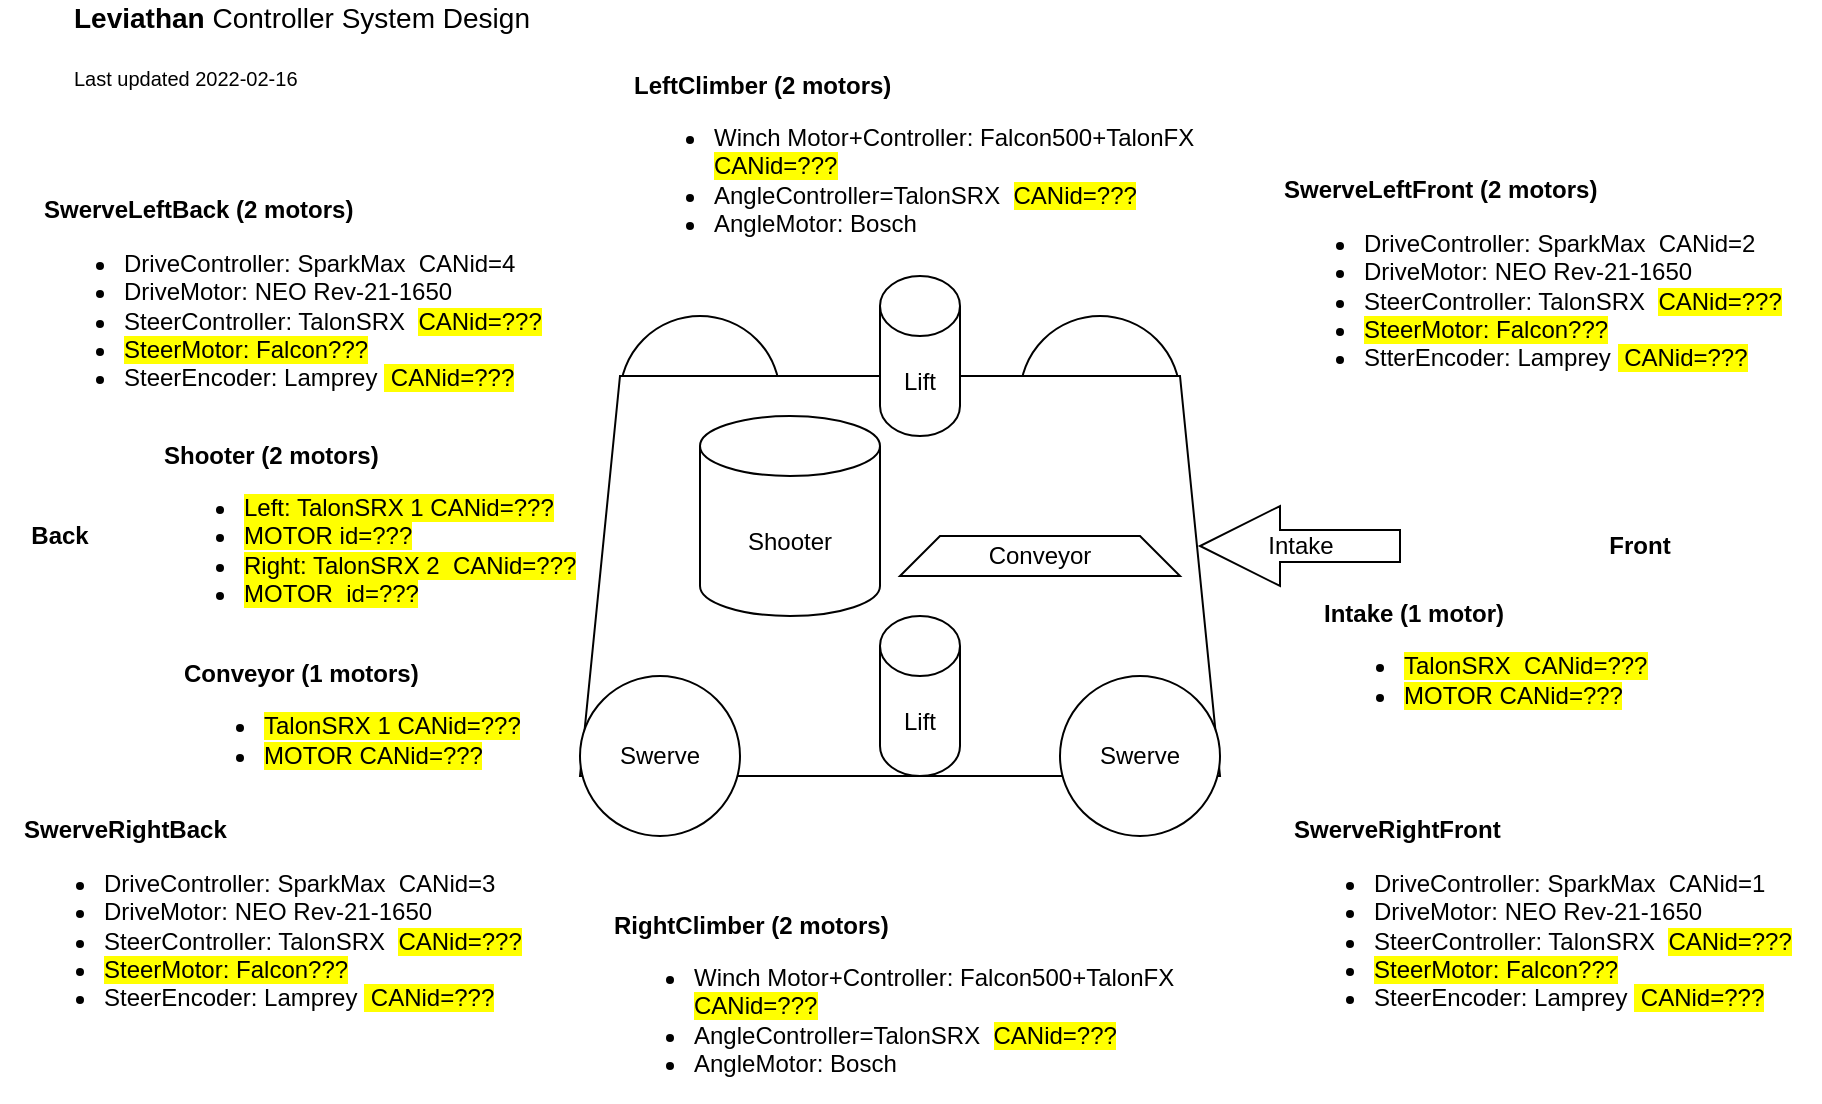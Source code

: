 <mxfile version="16.5.1" type="device"><diagram id="aq-imfE5DwpCmfUWSRYW" name="Page-1"><mxGraphModel dx="917" dy="558" grid="1" gridSize="10" guides="1" tooltips="1" connect="1" arrows="1" fold="1" page="1" pageScale="1" pageWidth="850" pageHeight="1100" math="0" shadow="0"><root><mxCell id="0"/><mxCell id="1" parent="0"/><mxCell id="OiVuoZo3RGiIisSlQevk-17" value="" style="ellipse;whiteSpace=wrap;html=1;" parent="1" vertex="1"><mxGeometry x="520" y="170" width="80" height="80" as="geometry"/></mxCell><mxCell id="OiVuoZo3RGiIisSlQevk-3" value="" style="ellipse;whiteSpace=wrap;html=1;" parent="1" vertex="1"><mxGeometry x="320" y="170" width="80" height="80" as="geometry"/></mxCell><mxCell id="OiVuoZo3RGiIisSlQevk-1" value="" style="shape=trapezoid;perimeter=trapezoidPerimeter;whiteSpace=wrap;html=1;fixedSize=1;" parent="1" vertex="1"><mxGeometry x="300" y="200" width="320" height="200" as="geometry"/></mxCell><mxCell id="OiVuoZo3RGiIisSlQevk-6" value="&lt;b&gt;LeftClimber (2 motors)&lt;/b&gt;&lt;br&gt;&lt;ul&gt;&lt;li&gt;Winch Motor+Controller: Falcon500+TalonFX&amp;nbsp; &lt;span style=&quot;background-color: rgb(255 , 255 , 0)&quot;&gt;CANid=???&lt;/span&gt;&lt;br&gt;&lt;/li&gt;&lt;li&gt;AngleController=TalonSRX&amp;nbsp; &lt;span style=&quot;background-color: rgb(255 , 255 , 0)&quot;&gt;CANid=???&lt;/span&gt;&lt;/li&gt;&lt;li&gt;AngleMotor: Bosch&lt;/li&gt;&lt;/ul&gt;" style="text;html=1;strokeColor=none;fillColor=none;align=left;verticalAlign=middle;whiteSpace=wrap;rounded=0;" parent="1" vertex="1"><mxGeometry x="325" y="80" width="310" height="30" as="geometry"/></mxCell><mxCell id="OiVuoZo3RGiIisSlQevk-7" value="&lt;b&gt;SwerveRightBack&lt;/b&gt;&lt;br&gt;&lt;ul&gt;&lt;li&gt;DriveController: SparkMax&amp;nbsp; CANid=3&lt;/li&gt;&lt;li&gt;DriveMotor: NEO Rev-21-1650&lt;/li&gt;&lt;li&gt;SteerController: TalonSRX&amp;nbsp; &lt;span style=&quot;background-color: rgb(255 , 255 , 0)&quot;&gt;CANid=???&lt;/span&gt;&lt;/li&gt;&lt;li&gt;&lt;span style=&quot;background-color: rgb(255 , 255 , 0)&quot;&gt;SteerMotor: Falcon???&lt;/span&gt;&lt;/li&gt;&lt;li&gt;SteerEncoder: Lamprey&amp;nbsp;&lt;span style=&quot;background-color: rgb(255 , 255 , 0)&quot;&gt; CANid=???&lt;/span&gt;&lt;/li&gt;&lt;/ul&gt;" style="text;html=1;strokeColor=none;fillColor=none;align=left;verticalAlign=middle;whiteSpace=wrap;rounded=0;" parent="1" vertex="1"><mxGeometry x="20" y="460" width="270" height="30" as="geometry"/></mxCell><mxCell id="OiVuoZo3RGiIisSlQevk-9" value="&lt;b&gt;SwerveRightFront&lt;/b&gt;&lt;br&gt;&lt;ul&gt;&lt;li&gt;DriveController: SparkMax&amp;nbsp; CANid=1&lt;/li&gt;&lt;li&gt;DriveMotor: NEO Rev-21-1650&lt;/li&gt;&lt;li&gt;SteerController: TalonSRX&amp;nbsp; &lt;span style=&quot;background-color: rgb(255 , 255 , 0)&quot;&gt;CANid=???&lt;/span&gt;&lt;/li&gt;&lt;li&gt;&lt;span style=&quot;background-color: rgb(255 , 255 , 0)&quot;&gt;SteerMotor: Falcon???&lt;/span&gt;&lt;/li&gt;&lt;li&gt;SteerEncoder: Lamprey&amp;nbsp;&lt;span style=&quot;background-color: rgb(255 , 255 , 0)&quot;&gt; CANid=???&lt;/span&gt;&lt;/li&gt;&lt;/ul&gt;" style="text;html=1;strokeColor=none;fillColor=none;align=left;verticalAlign=middle;whiteSpace=wrap;rounded=0;" parent="1" vertex="1"><mxGeometry x="655" y="460" width="265" height="30" as="geometry"/></mxCell><mxCell id="OiVuoZo3RGiIisSlQevk-10" value="&lt;b&gt;SwerveLeftFront (2 motors)&lt;/b&gt;&lt;br&gt;&lt;ul&gt;&lt;li&gt;DriveController: SparkMax&amp;nbsp; CANid=2&lt;/li&gt;&lt;li&gt;DriveMotor: NEO Rev-21-1650&lt;/li&gt;&lt;li&gt;SteerController: TalonSRX&amp;nbsp; &lt;span style=&quot;background-color: rgb(255 , 255 , 0)&quot;&gt;CANid=???&lt;/span&gt;&lt;/li&gt;&lt;li&gt;&lt;span style=&quot;background-color: rgb(255 , 255 , 0)&quot;&gt;SteerMotor: Falcon???&lt;/span&gt;&lt;/li&gt;&lt;li&gt;StterEncoder: Lamprey&amp;nbsp;&lt;span style=&quot;background-color: rgb(255 , 255 , 0)&quot;&gt; CANid=???&lt;/span&gt;&lt;/li&gt;&lt;/ul&gt;" style="text;html=1;strokeColor=none;fillColor=none;align=left;verticalAlign=middle;whiteSpace=wrap;rounded=0;" parent="1" vertex="1"><mxGeometry x="650" y="140" width="270" height="30" as="geometry"/></mxCell><mxCell id="OiVuoZo3RGiIisSlQevk-11" value="Front" style="text;html=1;strokeColor=none;fillColor=none;align=center;verticalAlign=middle;whiteSpace=wrap;rounded=0;fontStyle=1" parent="1" vertex="1"><mxGeometry x="800" y="270" width="60" height="30" as="geometry"/></mxCell><mxCell id="OiVuoZo3RGiIisSlQevk-12" value="Back" style="text;html=1;strokeColor=none;fillColor=none;align=center;verticalAlign=middle;whiteSpace=wrap;rounded=0;fontStyle=1" parent="1" vertex="1"><mxGeometry x="10" y="265" width="60" height="30" as="geometry"/></mxCell><mxCell id="OiVuoZo3RGiIisSlQevk-13" value="Lift" style="shape=cylinder3;whiteSpace=wrap;html=1;boundedLbl=1;backgroundOutline=1;size=15;" parent="1" vertex="1"><mxGeometry x="450" y="150" width="40" height="80" as="geometry"/></mxCell><mxCell id="OiVuoZo3RGiIisSlQevk-14" value="Lift" style="shape=cylinder3;whiteSpace=wrap;html=1;boundedLbl=1;backgroundOutline=1;size=15;" parent="1" vertex="1"><mxGeometry x="450" y="320" width="40" height="80" as="geometry"/></mxCell><mxCell id="OiVuoZo3RGiIisSlQevk-15" value="&lt;b&gt;SwerveLeftBack (2 motors)&lt;/b&gt;&lt;br&gt;&lt;ul&gt;&lt;li&gt;DriveController: SparkMax&amp;nbsp; CANid=4&lt;/li&gt;&lt;li&gt;DriveMotor: NEO Rev-21-1650&lt;/li&gt;&lt;li&gt;SteerController: TalonSRX&amp;nbsp; &lt;span style=&quot;background-color: rgb(255 , 255 , 0)&quot;&gt;CANid=???&lt;/span&gt;&lt;/li&gt;&lt;li&gt;&lt;span style=&quot;background-color: rgb(255 , 255 , 0)&quot;&gt;SteerMotor: Falcon???&lt;/span&gt;&lt;/li&gt;&lt;li&gt;SteerEncoder: Lamprey&amp;nbsp;&lt;span style=&quot;background-color: rgb(255 , 255 , 0)&quot;&gt; CANid=???&lt;/span&gt;&lt;/li&gt;&lt;/ul&gt;" style="text;html=1;strokeColor=none;fillColor=none;align=left;verticalAlign=middle;whiteSpace=wrap;rounded=0;" parent="1" vertex="1"><mxGeometry x="30" y="150" width="270" height="30" as="geometry"/></mxCell><mxCell id="OiVuoZo3RGiIisSlQevk-16" value="&lt;span style=&quot;color: rgba(0 , 0 , 0 , 0) ; font-family: monospace ; font-size: 0px&quot;&gt;%3CmxGraphModel%3E%3Croot%3E%3CmxCell%20id%3D%220%22%2F%3E%3CmxCell%20id%3D%221%22%20parent%3D%220%22%2F%3E%3CmxCell%20id%3D%222%22%20value%3D%22%26lt%3Bb%26gt%3BLeftClimber%20(Winch%20motor%2C%20Angle%20motor)%26lt%3B%2Fb%26gt%3B%26lt%3Bbr%26gt%3B%26lt%3Bul%26gt%3B%26lt%3Bli%26gt%3B%26lt%3Bspan%26gt%3BTalonSRX%26amp%3Bnbsp%3B%20CANid%3D%3F%3F%3F%26lt%3B%2Fspan%26gt%3B%26lt%3Bbr%26gt%3B%26lt%3B%2Fli%26gt%3B%26lt%3Bli%26gt%3BWinch%3A%20FalconFX%20CANid%3D%3F%3F%3F%26lt%3B%2Fli%26gt%3B%26lt%3Bli%26gt%3BAngleController%3F%3F%3F%26lt%3B%2Fli%26gt%3B%26lt%3Bli%26gt%3BAngle%20Motor%3F%3F%3F%26lt%3B%2Fli%26gt%3B%26lt%3B%2Ful%26gt%3B%22%20style%3D%22text%3Bhtml%3D1%3BstrokeColor%3Dnone%3BfillColor%3Dnone%3Balign%3Dleft%3BverticalAlign%3Dmiddle%3BwhiteSpace%3Dwrap%3Brounded%3D0%3B%22%20vertex%3D%221%22%20parent%3D%221%22%3E%3CmxGeometry%20x%3D%22350%22%20y%3D%2280%22%20width%3D%22250%22%20height%3D%2230%22%20as%3D%22geometry%22%2F%3E%3C%2FmxCell%3E%3C%2Froot%3E%3C%2FmxGraphModel%3E&lt;/span&gt;" style="text;html=1;strokeColor=none;fillColor=none;align=left;verticalAlign=middle;whiteSpace=wrap;rounded=0;" parent="1" vertex="1"><mxGeometry x="370" y="460" width="220" height="30" as="geometry"/></mxCell><mxCell id="OiVuoZo3RGiIisSlQevk-2" value="Swerve" style="ellipse;whiteSpace=wrap;html=1;" parent="1" vertex="1"><mxGeometry x="300" y="350" width="80" height="80" as="geometry"/></mxCell><mxCell id="OiVuoZo3RGiIisSlQevk-5" value="Swerve" style="ellipse;whiteSpace=wrap;html=1;" parent="1" vertex="1"><mxGeometry x="540" y="350" width="80" height="80" as="geometry"/></mxCell><mxCell id="OiVuoZo3RGiIisSlQevk-20" value="Intake" style="html=1;shadow=0;dashed=0;align=center;verticalAlign=middle;shape=mxgraph.arrows2.arrow;dy=0.6;dx=40;flipH=1;notch=0;" parent="1" vertex="1"><mxGeometry x="610" y="265" width="100" height="40" as="geometry"/></mxCell><mxCell id="OiVuoZo3RGiIisSlQevk-21" value="&lt;b&gt;Intake (1 motor)&lt;/b&gt;&lt;br&gt;&lt;ul&gt;&lt;li&gt;&lt;span style=&quot;background-color: rgb(255 , 255 , 0)&quot;&gt;&lt;span&gt;TalonSRX&amp;nbsp; CANid=???&lt;/span&gt;&lt;br&gt;&lt;/span&gt;&lt;/li&gt;&lt;li&gt;&lt;span style=&quot;background-color: rgb(255 , 255 , 0)&quot;&gt;MOTOR CANid=???&lt;/span&gt;&lt;/li&gt;&lt;/ul&gt;" style="text;html=1;strokeColor=none;fillColor=none;align=left;verticalAlign=middle;whiteSpace=wrap;rounded=0;" parent="1" vertex="1"><mxGeometry x="670" y="330" width="220" height="30" as="geometry"/></mxCell><mxCell id="OiVuoZo3RGiIisSlQevk-23" value="Shooter" style="shape=cylinder3;whiteSpace=wrap;html=1;boundedLbl=1;backgroundOutline=1;size=15;" parent="1" vertex="1"><mxGeometry x="360" y="220" width="90" height="100" as="geometry"/></mxCell><mxCell id="OiVuoZo3RGiIisSlQevk-25" value="&lt;b&gt;Shooter (2 motors)&lt;/b&gt;&lt;br&gt;&lt;ul&gt;&lt;li&gt;&lt;span style=&quot;background-color: rgb(255 , 255 , 0)&quot;&gt;&lt;span&gt;Left: TalonSRX 1 CANid=???&lt;/span&gt;&lt;br&gt;&lt;/span&gt;&lt;/li&gt;&lt;li&gt;&lt;span style=&quot;background-color: rgb(255 , 255 , 0)&quot;&gt;MOTOR id=???&lt;/span&gt;&lt;/li&gt;&lt;li&gt;&lt;span style=&quot;background-color: rgb(255 , 255 , 0)&quot;&gt;Right: TalonSRX 2&amp;nbsp; CANid=???&lt;/span&gt;&lt;/li&gt;&lt;li&gt;&lt;span style=&quot;background-color: rgb(255 , 255 , 0)&quot;&gt;MOTOR&amp;nbsp; id=???&lt;/span&gt;&lt;/li&gt;&lt;/ul&gt;" style="text;html=1;strokeColor=none;fillColor=none;align=left;verticalAlign=middle;whiteSpace=wrap;rounded=0;" parent="1" vertex="1"><mxGeometry x="90" y="265" width="220" height="30" as="geometry"/></mxCell><mxCell id="OiVuoZo3RGiIisSlQevk-28" value="&lt;b&gt;Conveyor (1 motors)&lt;/b&gt;&lt;br&gt;&lt;ul&gt;&lt;li&gt;&lt;span style=&quot;background-color: rgb(255 , 255 , 0)&quot;&gt;&lt;span&gt;TalonSRX 1 CANid=???&lt;/span&gt;&lt;br&gt;&lt;/span&gt;&lt;/li&gt;&lt;li&gt;&lt;span style=&quot;background-color: rgb(255 , 255 , 0)&quot;&gt;MOTOR CANid=???&lt;/span&gt;&lt;/li&gt;&lt;/ul&gt;" style="text;html=1;strokeColor=none;fillColor=none;align=left;verticalAlign=middle;whiteSpace=wrap;rounded=0;" parent="1" vertex="1"><mxGeometry x="100" y="360" width="220" height="30" as="geometry"/></mxCell><mxCell id="OiVuoZo3RGiIisSlQevk-30" value="Conveyor" style="shape=trapezoid;perimeter=trapezoidPerimeter;whiteSpace=wrap;html=1;fixedSize=1;" parent="1" vertex="1"><mxGeometry x="460" y="280" width="140" height="20" as="geometry"/></mxCell><mxCell id="OiVuoZo3RGiIisSlQevk-31" value="&lt;font style=&quot;font-size: 14px&quot;&gt;&lt;b&gt;Leviathan&amp;nbsp;&lt;/b&gt;Controller System Design&lt;/font&gt;&lt;br&gt;&lt;br&gt;&lt;font style=&quot;font-size: 10px&quot;&gt;Last updated 2022-02-16&lt;/font&gt;" style="text;html=1;strokeColor=none;fillColor=none;align=left;verticalAlign=middle;whiteSpace=wrap;rounded=0;" parent="1" vertex="1"><mxGeometry x="45" y="20" width="245" height="30" as="geometry"/></mxCell><mxCell id="TTNxWCvt8wce7vHE9U5l-1" value="&lt;b&gt;RightClimber (2 motors)&lt;/b&gt;&lt;br&gt;&lt;ul&gt;&lt;li&gt;Winch Motor+Controller: Falcon500+TalonFX&amp;nbsp; &lt;span style=&quot;background-color: rgb(255 , 255 , 0)&quot;&gt;CANid=???&lt;/span&gt;&lt;br&gt;&lt;/li&gt;&lt;li&gt;AngleController=TalonSRX&amp;nbsp; &lt;span style=&quot;background-color: rgb(255 , 255 , 0)&quot;&gt;CANid=???&lt;/span&gt;&lt;/li&gt;&lt;li&gt;AngleMotor: Bosch&lt;/li&gt;&lt;/ul&gt;" style="text;html=1;strokeColor=none;fillColor=none;align=left;verticalAlign=middle;whiteSpace=wrap;rounded=0;" vertex="1" parent="1"><mxGeometry x="315" y="500" width="310" height="30" as="geometry"/></mxCell></root></mxGraphModel></diagram></mxfile>